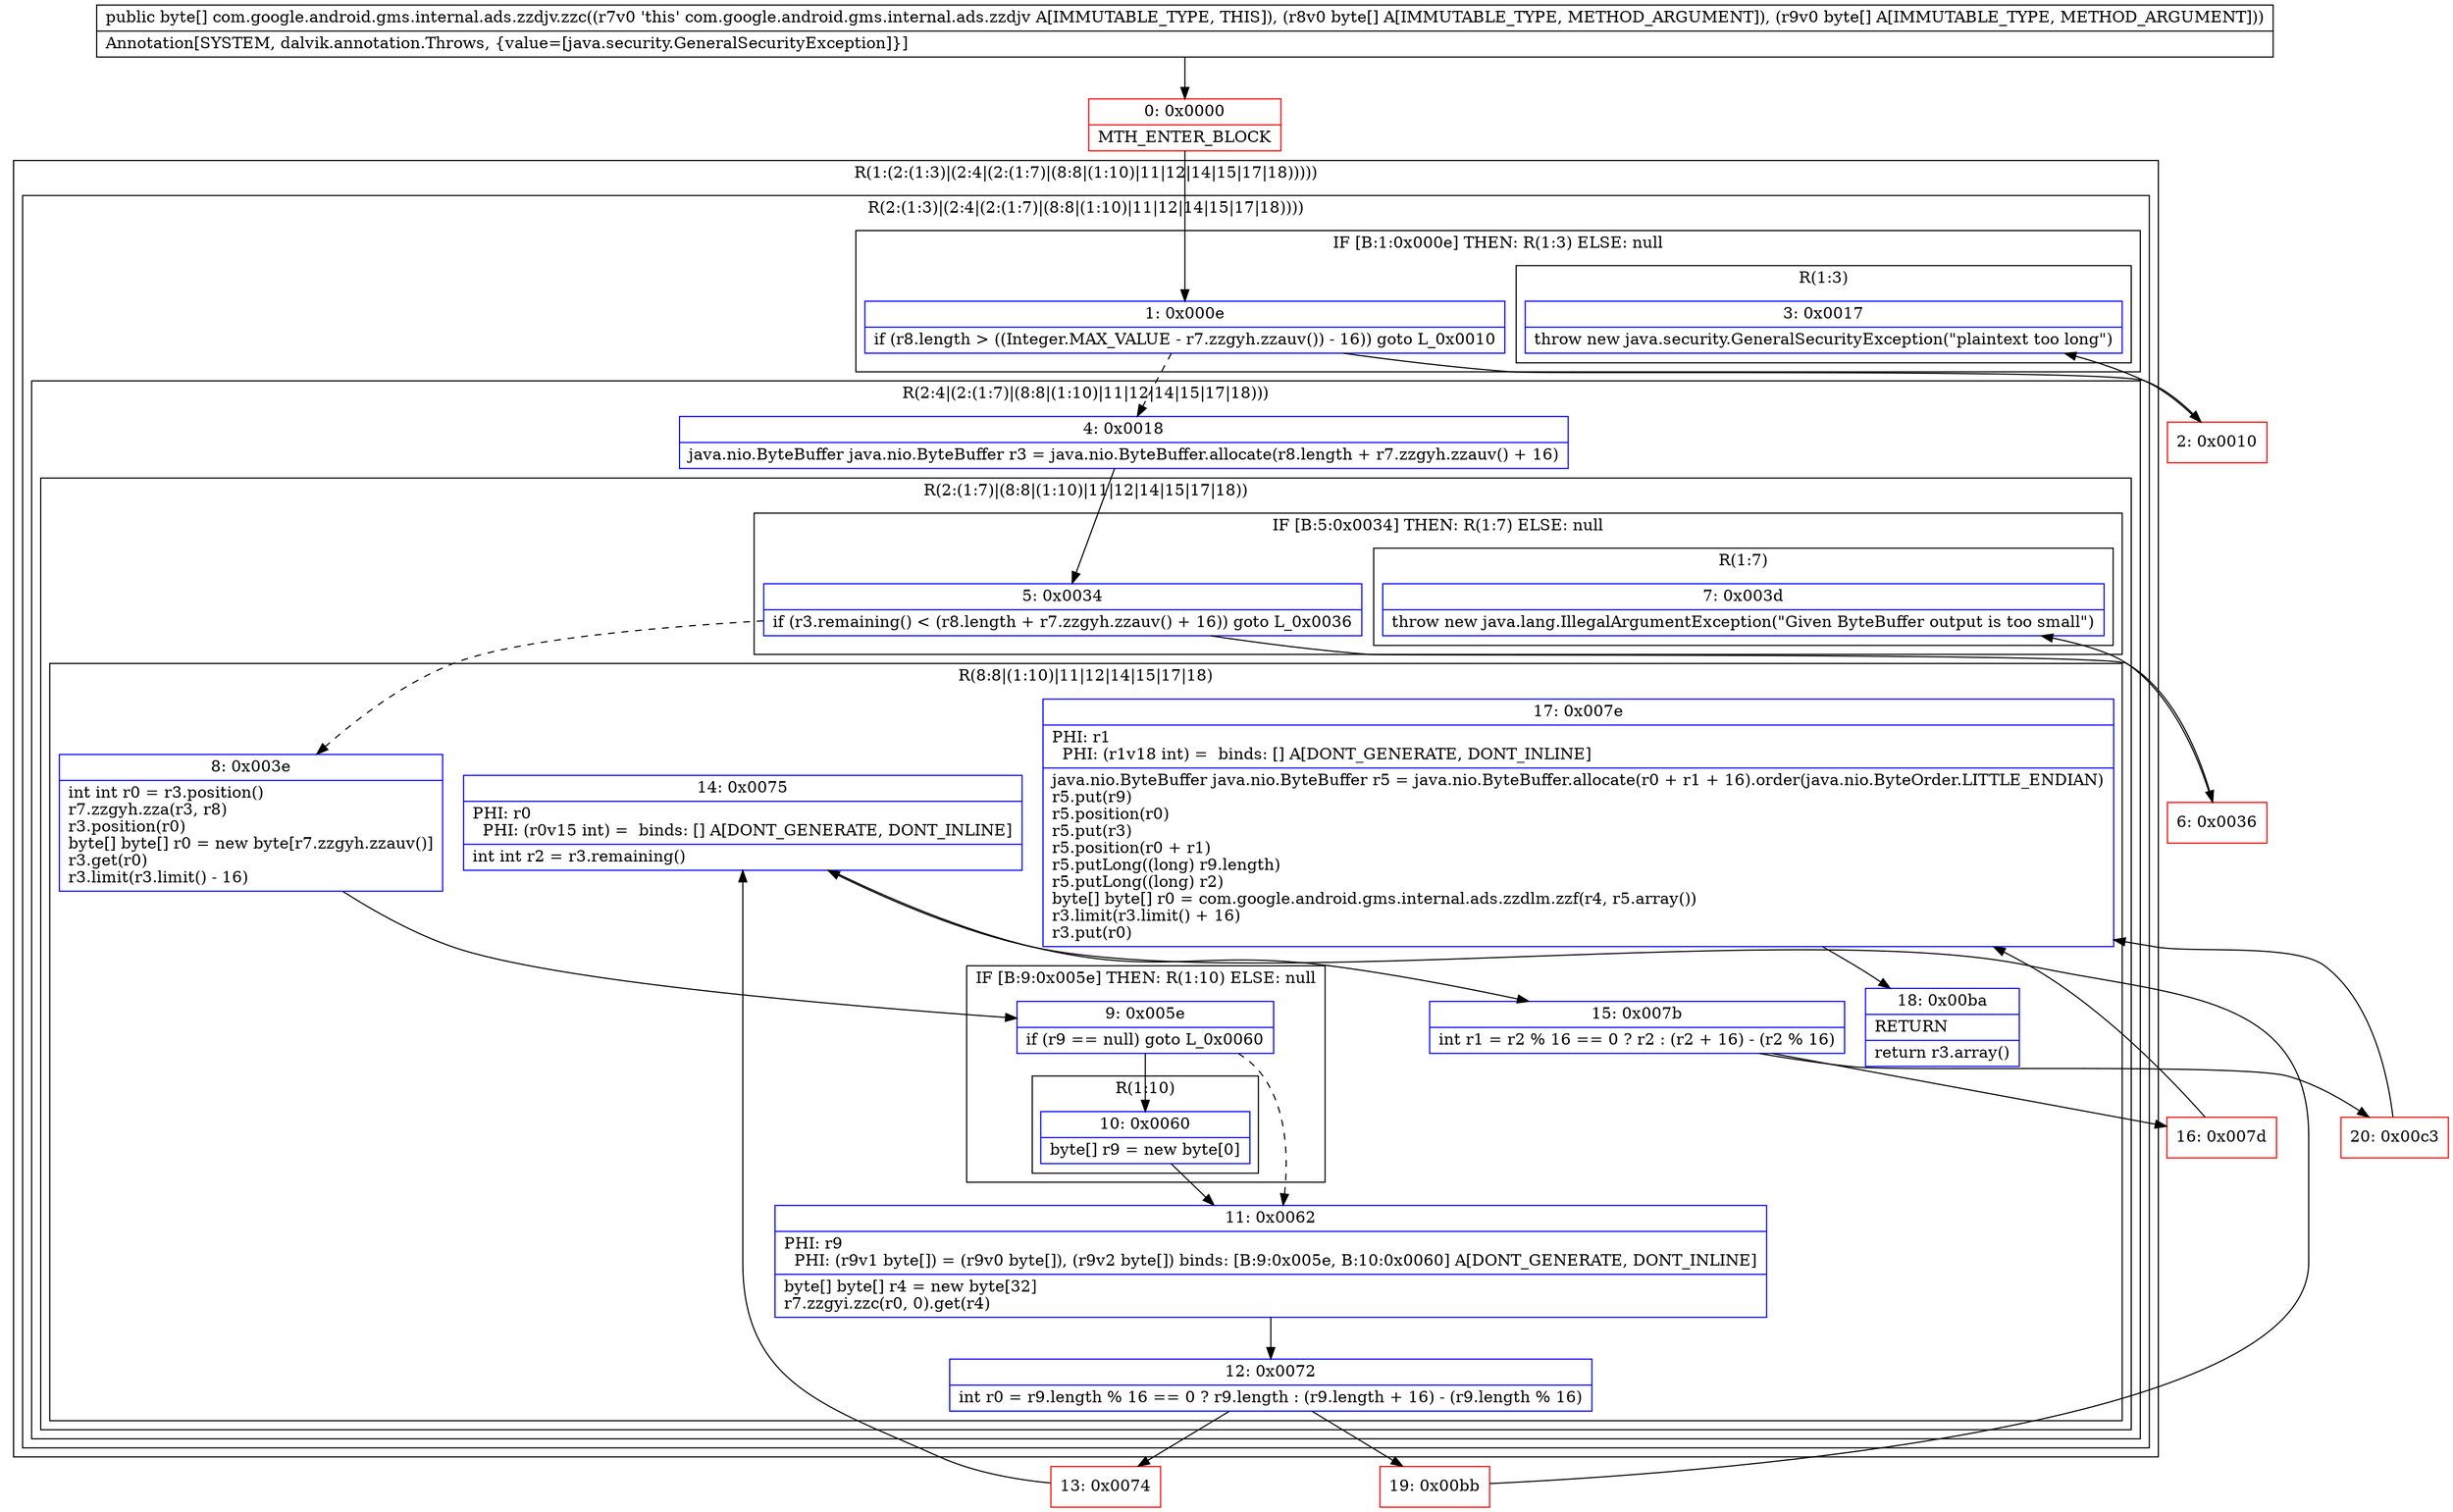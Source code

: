 digraph "CFG forcom.google.android.gms.internal.ads.zzdjv.zzc([B[B)[B" {
subgraph cluster_Region_963057971 {
label = "R(1:(2:(1:3)|(2:4|(2:(1:7)|(8:8|(1:10)|11|12|14|15|17|18)))))";
node [shape=record,color=blue];
subgraph cluster_Region_535220272 {
label = "R(2:(1:3)|(2:4|(2:(1:7)|(8:8|(1:10)|11|12|14|15|17|18))))";
node [shape=record,color=blue];
subgraph cluster_IfRegion_807344497 {
label = "IF [B:1:0x000e] THEN: R(1:3) ELSE: null";
node [shape=record,color=blue];
Node_1 [shape=record,label="{1\:\ 0x000e|if (r8.length \> ((Integer.MAX_VALUE \- r7.zzgyh.zzauv()) \- 16)) goto L_0x0010\l}"];
subgraph cluster_Region_304627534 {
label = "R(1:3)";
node [shape=record,color=blue];
Node_3 [shape=record,label="{3\:\ 0x0017|throw new java.security.GeneralSecurityException(\"plaintext too long\")\l}"];
}
}
subgraph cluster_Region_1844946722 {
label = "R(2:4|(2:(1:7)|(8:8|(1:10)|11|12|14|15|17|18)))";
node [shape=record,color=blue];
Node_4 [shape=record,label="{4\:\ 0x0018|java.nio.ByteBuffer java.nio.ByteBuffer r3 = java.nio.ByteBuffer.allocate(r8.length + r7.zzgyh.zzauv() + 16)\l}"];
subgraph cluster_Region_327619257 {
label = "R(2:(1:7)|(8:8|(1:10)|11|12|14|15|17|18))";
node [shape=record,color=blue];
subgraph cluster_IfRegion_1760156102 {
label = "IF [B:5:0x0034] THEN: R(1:7) ELSE: null";
node [shape=record,color=blue];
Node_5 [shape=record,label="{5\:\ 0x0034|if (r3.remaining() \< (r8.length + r7.zzgyh.zzauv() + 16)) goto L_0x0036\l}"];
subgraph cluster_Region_977872809 {
label = "R(1:7)";
node [shape=record,color=blue];
Node_7 [shape=record,label="{7\:\ 0x003d|throw new java.lang.IllegalArgumentException(\"Given ByteBuffer output is too small\")\l}"];
}
}
subgraph cluster_Region_871597233 {
label = "R(8:8|(1:10)|11|12|14|15|17|18)";
node [shape=record,color=blue];
Node_8 [shape=record,label="{8\:\ 0x003e|int int r0 = r3.position()\lr7.zzgyh.zza(r3, r8)\lr3.position(r0)\lbyte[] byte[] r0 = new byte[r7.zzgyh.zzauv()]\lr3.get(r0)\lr3.limit(r3.limit() \- 16)\l}"];
subgraph cluster_IfRegion_1926591744 {
label = "IF [B:9:0x005e] THEN: R(1:10) ELSE: null";
node [shape=record,color=blue];
Node_9 [shape=record,label="{9\:\ 0x005e|if (r9 == null) goto L_0x0060\l}"];
subgraph cluster_Region_559216219 {
label = "R(1:10)";
node [shape=record,color=blue];
Node_10 [shape=record,label="{10\:\ 0x0060|byte[] r9 = new byte[0]\l}"];
}
}
Node_11 [shape=record,label="{11\:\ 0x0062|PHI: r9 \l  PHI: (r9v1 byte[]) = (r9v0 byte[]), (r9v2 byte[]) binds: [B:9:0x005e, B:10:0x0060] A[DONT_GENERATE, DONT_INLINE]\l|byte[] byte[] r4 = new byte[32]\lr7.zzgyi.zzc(r0, 0).get(r4)\l}"];
Node_12 [shape=record,label="{12\:\ 0x0072|int r0 = r9.length % 16 == 0 ? r9.length : (r9.length + 16) \- (r9.length % 16)\l}"];
Node_14 [shape=record,label="{14\:\ 0x0075|PHI: r0 \l  PHI: (r0v15 int) =  binds: [] A[DONT_GENERATE, DONT_INLINE]\l|int int r2 = r3.remaining()\l}"];
Node_15 [shape=record,label="{15\:\ 0x007b|int r1 = r2 % 16 == 0 ? r2 : (r2 + 16) \- (r2 % 16)\l}"];
Node_17 [shape=record,label="{17\:\ 0x007e|PHI: r1 \l  PHI: (r1v18 int) =  binds: [] A[DONT_GENERATE, DONT_INLINE]\l|java.nio.ByteBuffer java.nio.ByteBuffer r5 = java.nio.ByteBuffer.allocate(r0 + r1 + 16).order(java.nio.ByteOrder.LITTLE_ENDIAN)\lr5.put(r9)\lr5.position(r0)\lr5.put(r3)\lr5.position(r0 + r1)\lr5.putLong((long) r9.length)\lr5.putLong((long) r2)\lbyte[] byte[] r0 = com.google.android.gms.internal.ads.zzdlm.zzf(r4, r5.array())\lr3.limit(r3.limit() + 16)\lr3.put(r0)\l}"];
Node_18 [shape=record,label="{18\:\ 0x00ba|RETURN\l|return r3.array()\l}"];
}
}
}
}
}
Node_0 [shape=record,color=red,label="{0\:\ 0x0000|MTH_ENTER_BLOCK\l}"];
Node_2 [shape=record,color=red,label="{2\:\ 0x0010}"];
Node_6 [shape=record,color=red,label="{6\:\ 0x0036}"];
Node_13 [shape=record,color=red,label="{13\:\ 0x0074}"];
Node_16 [shape=record,color=red,label="{16\:\ 0x007d}"];
Node_19 [shape=record,color=red,label="{19\:\ 0x00bb}"];
Node_20 [shape=record,color=red,label="{20\:\ 0x00c3}"];
MethodNode[shape=record,label="{public byte[] com.google.android.gms.internal.ads.zzdjv.zzc((r7v0 'this' com.google.android.gms.internal.ads.zzdjv A[IMMUTABLE_TYPE, THIS]), (r8v0 byte[] A[IMMUTABLE_TYPE, METHOD_ARGUMENT]), (r9v0 byte[] A[IMMUTABLE_TYPE, METHOD_ARGUMENT]))  | Annotation[SYSTEM, dalvik.annotation.Throws, \{value=[java.security.GeneralSecurityException]\}]\l}"];
MethodNode -> Node_0;
Node_1 -> Node_2;
Node_1 -> Node_4[style=dashed];
Node_4 -> Node_5;
Node_5 -> Node_6;
Node_5 -> Node_8[style=dashed];
Node_8 -> Node_9;
Node_9 -> Node_10;
Node_9 -> Node_11[style=dashed];
Node_10 -> Node_11;
Node_11 -> Node_12;
Node_12 -> Node_13;
Node_12 -> Node_19;
Node_14 -> Node_15;
Node_15 -> Node_16;
Node_15 -> Node_20;
Node_17 -> Node_18;
Node_0 -> Node_1;
Node_2 -> Node_3;
Node_6 -> Node_7;
Node_13 -> Node_14;
Node_16 -> Node_17;
Node_19 -> Node_14;
Node_20 -> Node_17;
}

